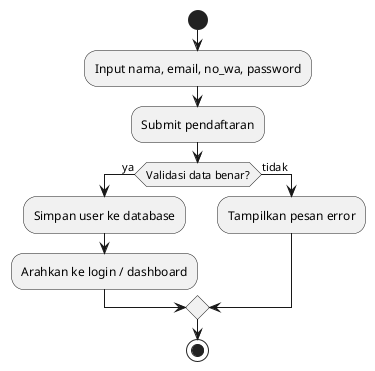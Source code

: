 @startuml
start
:Input nama, email, no_wa, password;
:Submit pendaftaran;
if (Validasi data benar?) then (ya)
  :Simpan user ke database;
  :Arahkan ke login / dashboard;
else (tidak)
  :Tampilkan pesan error;
endif
stop
@enduml
